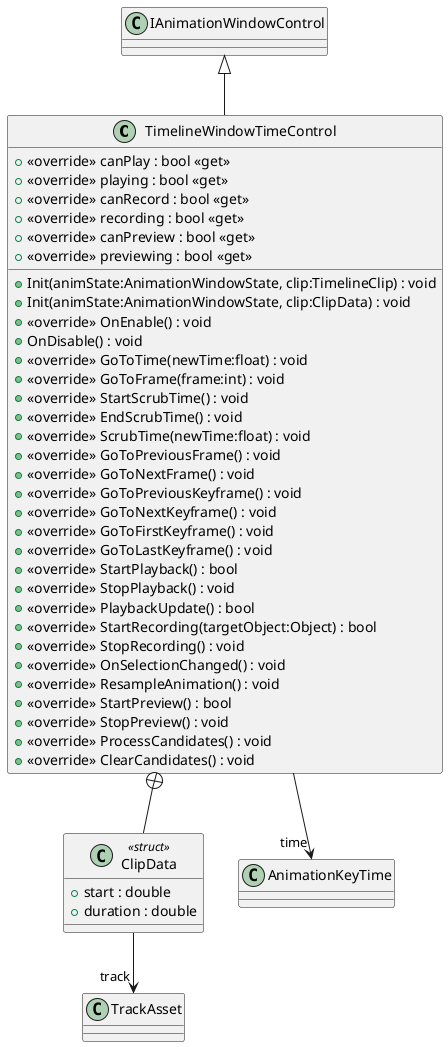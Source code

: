 @startuml
class TimelineWindowTimeControl {
    + Init(animState:AnimationWindowState, clip:TimelineClip) : void
    + Init(animState:AnimationWindowState, clip:ClipData) : void
    + <<override>> OnEnable() : void
    + OnDisable() : void
    + <<override>> GoToTime(newTime:float) : void
    + <<override>> GoToFrame(frame:int) : void
    + <<override>> StartScrubTime() : void
    + <<override>> EndScrubTime() : void
    + <<override>> ScrubTime(newTime:float) : void
    + <<override>> GoToPreviousFrame() : void
    + <<override>> GoToNextFrame() : void
    + <<override>> GoToPreviousKeyframe() : void
    + <<override>> GoToNextKeyframe() : void
    + <<override>> GoToFirstKeyframe() : void
    + <<override>> GoToLastKeyframe() : void
    + <<override>> canPlay : bool <<get>>
    + <<override>> playing : bool <<get>>
    + <<override>> StartPlayback() : bool
    + <<override>> StopPlayback() : void
    + <<override>> PlaybackUpdate() : bool
    + <<override>> canRecord : bool <<get>>
    + <<override>> recording : bool <<get>>
    + <<override>> canPreview : bool <<get>>
    + <<override>> previewing : bool <<get>>
    + <<override>> StartRecording(targetObject:Object) : bool
    + <<override>> StopRecording() : void
    + <<override>> OnSelectionChanged() : void
    + <<override>> ResampleAnimation() : void
    + <<override>> StartPreview() : bool
    + <<override>> StopPreview() : void
    + <<override>> ProcessCandidates() : void
    + <<override>> ClearCandidates() : void
}
class ClipData <<struct>> {
    + start : double
    + duration : double
}
IAnimationWindowControl <|-- TimelineWindowTimeControl
TimelineWindowTimeControl --> "time" AnimationKeyTime
TimelineWindowTimeControl +-- ClipData
ClipData --> "track" TrackAsset
@enduml
